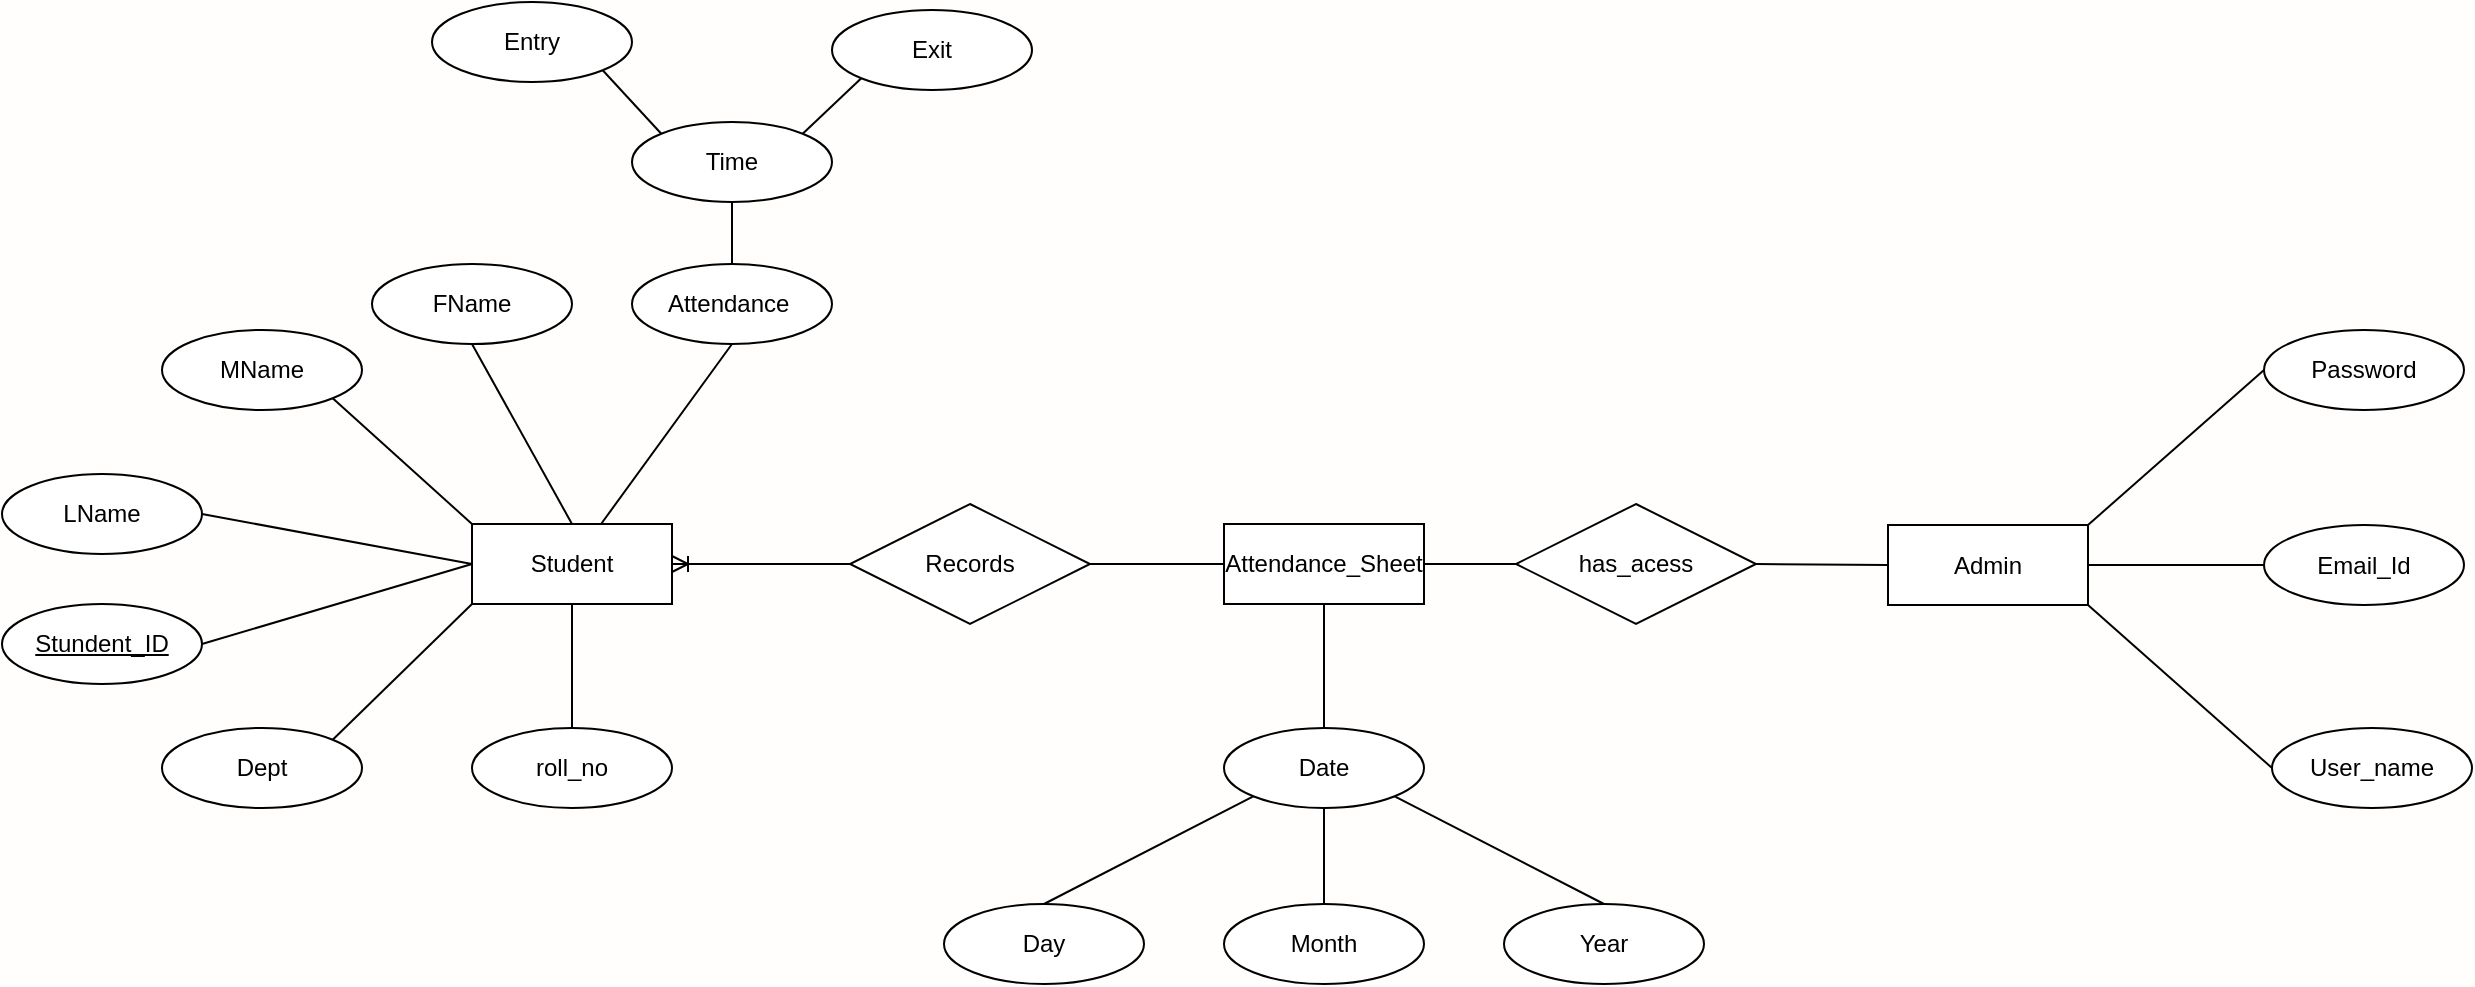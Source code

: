 <mxfile version="23.1.5" type="github">
  <diagram name="Page-1" id="DgpuKHjxEWx8Ns0ZsAMF">
    <mxGraphModel dx="2794" dy="462" grid="0" gridSize="10" guides="1" tooltips="1" connect="1" arrows="1" fold="1" page="1" pageScale="1" pageWidth="850" pageHeight="1100" background="#FFFEFC" math="0" shadow="0">
      <root>
        <mxCell id="0" />
        <mxCell id="1" parent="0" />
        <mxCell id="zGR_n4vvHq5kaKpm3KRo-1" value="Student" style="whiteSpace=wrap;html=1;align=center;" parent="1" vertex="1">
          <mxGeometry x="118" y="349" width="100" height="40" as="geometry" />
        </mxCell>
        <mxCell id="zGR_n4vvHq5kaKpm3KRo-2" value="Records" style="shape=rhombus;perimeter=rhombusPerimeter;whiteSpace=wrap;html=1;align=center;" parent="1" vertex="1">
          <mxGeometry x="307" y="339" width="120" height="60" as="geometry" />
        </mxCell>
        <mxCell id="zGR_n4vvHq5kaKpm3KRo-3" value="" style="edgeStyle=entityRelationEdgeStyle;fontSize=12;html=1;endArrow=ERoneToMany;rounded=0;entryX=1;entryY=0.5;entryDx=0;entryDy=0;exitX=0;exitY=0.5;exitDx=0;exitDy=0;" parent="1" source="zGR_n4vvHq5kaKpm3KRo-2" target="zGR_n4vvHq5kaKpm3KRo-1" edge="1">
          <mxGeometry width="100" height="100" relative="1" as="geometry">
            <mxPoint x="361" y="481" as="sourcePoint" />
            <mxPoint x="461" y="381" as="targetPoint" />
          </mxGeometry>
        </mxCell>
        <mxCell id="zGR_n4vvHq5kaKpm3KRo-4" value="Attendance_Sheet" style="whiteSpace=wrap;html=1;align=center;" parent="1" vertex="1">
          <mxGeometry x="494" y="349" width="100" height="40" as="geometry" />
        </mxCell>
        <mxCell id="zGR_n4vvHq5kaKpm3KRo-10" value="" style="endArrow=none;html=1;rounded=0;entryX=0;entryY=0.5;entryDx=0;entryDy=0;exitX=1;exitY=0.5;exitDx=0;exitDy=0;" parent="1" source="zGR_n4vvHq5kaKpm3KRo-2" target="zGR_n4vvHq5kaKpm3KRo-4" edge="1">
          <mxGeometry relative="1" as="geometry">
            <mxPoint x="267" y="432" as="sourcePoint" />
            <mxPoint x="427" y="432" as="targetPoint" />
          </mxGeometry>
        </mxCell>
        <mxCell id="zGR_n4vvHq5kaKpm3KRo-11" value="FName" style="ellipse;whiteSpace=wrap;html=1;align=center;" parent="1" vertex="1">
          <mxGeometry x="68" y="219" width="100" height="40" as="geometry" />
        </mxCell>
        <mxCell id="zGR_n4vvHq5kaKpm3KRo-12" value="LName" style="ellipse;whiteSpace=wrap;html=1;align=center;" parent="1" vertex="1">
          <mxGeometry x="-117" y="324" width="100" height="40" as="geometry" />
        </mxCell>
        <mxCell id="zGR_n4vvHq5kaKpm3KRo-13" value="roll_no" style="ellipse;whiteSpace=wrap;html=1;align=center;" parent="1" vertex="1">
          <mxGeometry x="118" y="451" width="100" height="40" as="geometry" />
        </mxCell>
        <mxCell id="zGR_n4vvHq5kaKpm3KRo-14" value="Date" style="ellipse;whiteSpace=wrap;html=1;align=center;" parent="1" vertex="1">
          <mxGeometry x="494" y="451" width="100" height="40" as="geometry" />
        </mxCell>
        <mxCell id="zGR_n4vvHq5kaKpm3KRo-15" value="Time" style="ellipse;whiteSpace=wrap;html=1;align=center;" parent="1" vertex="1">
          <mxGeometry x="198" y="148" width="100" height="40" as="geometry" />
        </mxCell>
        <mxCell id="zGR_n4vvHq5kaKpm3KRo-16" value="Entry" style="ellipse;whiteSpace=wrap;html=1;align=center;" parent="1" vertex="1">
          <mxGeometry x="98" y="88" width="100" height="40" as="geometry" />
        </mxCell>
        <mxCell id="zGR_n4vvHq5kaKpm3KRo-17" value="Exit" style="ellipse;whiteSpace=wrap;html=1;align=center;" parent="1" vertex="1">
          <mxGeometry x="298" y="92" width="100" height="40" as="geometry" />
        </mxCell>
        <mxCell id="zGR_n4vvHq5kaKpm3KRo-18" value="" style="endArrow=none;html=1;rounded=0;entryX=0.5;entryY=0;entryDx=0;entryDy=0;" parent="1" target="zGR_n4vvHq5kaKpm3KRo-1" edge="1">
          <mxGeometry relative="1" as="geometry">
            <mxPoint x="118" y="259" as="sourcePoint" />
            <mxPoint x="446" y="330" as="targetPoint" />
          </mxGeometry>
        </mxCell>
        <mxCell id="zGR_n4vvHq5kaKpm3KRo-19" value="" style="endArrow=none;html=1;rounded=0;exitX=1;exitY=0.5;exitDx=0;exitDy=0;entryX=0;entryY=0.5;entryDx=0;entryDy=0;" parent="1" source="zGR_n4vvHq5kaKpm3KRo-12" target="zGR_n4vvHq5kaKpm3KRo-1" edge="1">
          <mxGeometry relative="1" as="geometry">
            <mxPoint x="178" y="302" as="sourcePoint" />
            <mxPoint x="178" y="359" as="targetPoint" />
          </mxGeometry>
        </mxCell>
        <mxCell id="zGR_n4vvHq5kaKpm3KRo-20" value="" style="endArrow=none;html=1;rounded=0;exitX=0.5;exitY=1;exitDx=0;exitDy=0;entryX=0.5;entryY=0;entryDx=0;entryDy=0;" parent="1" source="zGR_n4vvHq5kaKpm3KRo-1" target="zGR_n4vvHq5kaKpm3KRo-13" edge="1">
          <mxGeometry relative="1" as="geometry">
            <mxPoint x="286" y="330" as="sourcePoint" />
            <mxPoint x="446" y="330" as="targetPoint" />
          </mxGeometry>
        </mxCell>
        <mxCell id="zGR_n4vvHq5kaKpm3KRo-25" value="" style="endArrow=none;html=1;rounded=0;entryX=0;entryY=0;entryDx=0;entryDy=0;exitX=1;exitY=1;exitDx=0;exitDy=0;" parent="1" source="zGR_n4vvHq5kaKpm3KRo-16" target="zGR_n4vvHq5kaKpm3KRo-15" edge="1">
          <mxGeometry relative="1" as="geometry">
            <mxPoint x="468" y="213" as="sourcePoint" />
            <mxPoint x="382" y="319" as="targetPoint" />
          </mxGeometry>
        </mxCell>
        <mxCell id="zGR_n4vvHq5kaKpm3KRo-26" value="" style="endArrow=none;html=1;rounded=0;entryX=0;entryY=1;entryDx=0;entryDy=0;exitX=1;exitY=0;exitDx=0;exitDy=0;" parent="1" source="zGR_n4vvHq5kaKpm3KRo-15" target="zGR_n4vvHq5kaKpm3KRo-17" edge="1">
          <mxGeometry relative="1" as="geometry">
            <mxPoint x="222" y="319" as="sourcePoint" />
            <mxPoint x="382" y="319" as="targetPoint" />
          </mxGeometry>
        </mxCell>
        <mxCell id="zGR_n4vvHq5kaKpm3KRo-31" value="" style="endArrow=none;html=1;rounded=0;entryX=0.5;entryY=0;entryDx=0;entryDy=0;exitX=0.5;exitY=1;exitDx=0;exitDy=0;" parent="1" source="zGR_n4vvHq5kaKpm3KRo-4" target="zGR_n4vvHq5kaKpm3KRo-14" edge="1">
          <mxGeometry relative="1" as="geometry">
            <mxPoint x="222" y="330" as="sourcePoint" />
            <mxPoint x="382" y="330" as="targetPoint" />
          </mxGeometry>
        </mxCell>
        <mxCell id="zGR_n4vvHq5kaKpm3KRo-32" value="" style="endArrow=none;html=1;rounded=0;entryX=0.5;entryY=1;entryDx=0;entryDy=0;exitX=0.5;exitY=0;exitDx=0;exitDy=0;" parent="1" source="00SsRhGYBgGbK0nxNPzt-5" target="zGR_n4vvHq5kaKpm3KRo-15" edge="1">
          <mxGeometry relative="1" as="geometry">
            <mxPoint x="552" y="344" as="sourcePoint" />
            <mxPoint x="382" y="330" as="targetPoint" />
          </mxGeometry>
        </mxCell>
        <mxCell id="zGR_n4vvHq5kaKpm3KRo-33" value="Day" style="ellipse;whiteSpace=wrap;html=1;align=center;" parent="1" vertex="1">
          <mxGeometry x="354" y="539" width="100" height="40" as="geometry" />
        </mxCell>
        <mxCell id="zGR_n4vvHq5kaKpm3KRo-34" value="Month" style="ellipse;whiteSpace=wrap;html=1;align=center;" parent="1" vertex="1">
          <mxGeometry x="494" y="539" width="100" height="40" as="geometry" />
        </mxCell>
        <mxCell id="zGR_n4vvHq5kaKpm3KRo-35" value="Year" style="ellipse;whiteSpace=wrap;html=1;align=center;" parent="1" vertex="1">
          <mxGeometry x="634" y="539" width="100" height="40" as="geometry" />
        </mxCell>
        <mxCell id="zGR_n4vvHq5kaKpm3KRo-36" value="" style="endArrow=none;html=1;rounded=0;entryX=0.5;entryY=0;entryDx=0;entryDy=0;exitX=0;exitY=1;exitDx=0;exitDy=0;" parent="1" source="zGR_n4vvHq5kaKpm3KRo-14" target="zGR_n4vvHq5kaKpm3KRo-33" edge="1">
          <mxGeometry relative="1" as="geometry">
            <mxPoint x="222" y="404" as="sourcePoint" />
            <mxPoint x="382" y="404" as="targetPoint" />
          </mxGeometry>
        </mxCell>
        <mxCell id="zGR_n4vvHq5kaKpm3KRo-37" value="" style="endArrow=none;html=1;rounded=0;entryX=0.5;entryY=0;entryDx=0;entryDy=0;exitX=0.5;exitY=1;exitDx=0;exitDy=0;" parent="1" source="zGR_n4vvHq5kaKpm3KRo-14" target="zGR_n4vvHq5kaKpm3KRo-34" edge="1">
          <mxGeometry relative="1" as="geometry">
            <mxPoint x="232" y="414" as="sourcePoint" />
            <mxPoint x="392" y="414" as="targetPoint" />
          </mxGeometry>
        </mxCell>
        <mxCell id="zGR_n4vvHq5kaKpm3KRo-38" value="" style="endArrow=none;html=1;rounded=0;entryX=0.5;entryY=0;entryDx=0;entryDy=0;exitX=1;exitY=1;exitDx=0;exitDy=0;" parent="1" source="zGR_n4vvHq5kaKpm3KRo-14" target="zGR_n4vvHq5kaKpm3KRo-35" edge="1">
          <mxGeometry relative="1" as="geometry">
            <mxPoint x="242" y="424" as="sourcePoint" />
            <mxPoint x="402" y="424" as="targetPoint" />
          </mxGeometry>
        </mxCell>
        <mxCell id="zGR_n4vvHq5kaKpm3KRo-40" value="Dept" style="ellipse;whiteSpace=wrap;html=1;align=center;" parent="1" vertex="1">
          <mxGeometry x="-37" y="451" width="100" height="40" as="geometry" />
        </mxCell>
        <mxCell id="zGR_n4vvHq5kaKpm3KRo-41" value="MName" style="ellipse;whiteSpace=wrap;html=1;align=center;" parent="1" vertex="1">
          <mxGeometry x="-37" y="252" width="100" height="40" as="geometry" />
        </mxCell>
        <mxCell id="zGR_n4vvHq5kaKpm3KRo-42" value="" style="endArrow=none;html=1;rounded=0;exitX=0;exitY=1;exitDx=0;exitDy=0;entryX=1;entryY=0;entryDx=0;entryDy=0;" parent="1" source="zGR_n4vvHq5kaKpm3KRo-1" target="zGR_n4vvHq5kaKpm3KRo-40" edge="1">
          <mxGeometry relative="1" as="geometry">
            <mxPoint x="178" y="399" as="sourcePoint" />
            <mxPoint x="178" y="461" as="targetPoint" />
          </mxGeometry>
        </mxCell>
        <mxCell id="zGR_n4vvHq5kaKpm3KRo-43" value="" style="endArrow=none;html=1;rounded=0;exitX=1;exitY=1;exitDx=0;exitDy=0;entryX=0;entryY=0;entryDx=0;entryDy=0;" parent="1" source="zGR_n4vvHq5kaKpm3KRo-41" target="zGR_n4vvHq5kaKpm3KRo-1" edge="1">
          <mxGeometry relative="1" as="geometry">
            <mxPoint x="73" y="379" as="sourcePoint" />
            <mxPoint x="128" y="379" as="targetPoint" />
          </mxGeometry>
        </mxCell>
        <mxCell id="zGR_n4vvHq5kaKpm3KRo-45" value="" style="endArrow=none;html=1;rounded=0;exitX=1;exitY=0.5;exitDx=0;exitDy=0;entryX=0;entryY=0.5;entryDx=0;entryDy=0;" parent="1" source="zGR_n4vvHq5kaKpm3KRo-57" target="zGR_n4vvHq5kaKpm3KRo-1" edge="1">
          <mxGeometry relative="1" as="geometry">
            <mxPoint x="-17.0" y="404" as="sourcePoint" />
            <mxPoint x="446" y="403" as="targetPoint" />
          </mxGeometry>
        </mxCell>
        <mxCell id="zGR_n4vvHq5kaKpm3KRo-57" value="Stundent_ID" style="ellipse;whiteSpace=wrap;html=1;align=center;fontStyle=4;" parent="1" vertex="1">
          <mxGeometry x="-117" y="389" width="100" height="40" as="geometry" />
        </mxCell>
        <mxCell id="zGR_n4vvHq5kaKpm3KRo-58" value="Admin" style="whiteSpace=wrap;html=1;align=center;" parent="1" vertex="1">
          <mxGeometry x="826" y="349.5" width="100" height="40" as="geometry" />
        </mxCell>
        <mxCell id="zGR_n4vvHq5kaKpm3KRo-59" value="User_name" style="ellipse;whiteSpace=wrap;html=1;align=center;" parent="1" vertex="1">
          <mxGeometry x="1018" y="451" width="100" height="40" as="geometry" />
        </mxCell>
        <mxCell id="zGR_n4vvHq5kaKpm3KRo-60" value="Email_Id" style="ellipse;whiteSpace=wrap;html=1;align=center;" parent="1" vertex="1">
          <mxGeometry x="1014" y="349.5" width="100" height="40" as="geometry" />
        </mxCell>
        <mxCell id="zGR_n4vvHq5kaKpm3KRo-61" value="Password" style="ellipse;whiteSpace=wrap;html=1;align=center;" parent="1" vertex="1">
          <mxGeometry x="1014" y="252" width="100" height="40" as="geometry" />
        </mxCell>
        <mxCell id="zGR_n4vvHq5kaKpm3KRo-62" value="" style="endArrow=none;html=1;rounded=0;entryX=0;entryY=0.5;entryDx=0;entryDy=0;exitX=1;exitY=1;exitDx=0;exitDy=0;" parent="1" source="zGR_n4vvHq5kaKpm3KRo-58" target="zGR_n4vvHq5kaKpm3KRo-59" edge="1">
          <mxGeometry relative="1" as="geometry">
            <mxPoint x="886" y="486.5" as="sourcePoint" />
            <mxPoint x="886" y="399.5" as="targetPoint" />
          </mxGeometry>
        </mxCell>
        <mxCell id="zGR_n4vvHq5kaKpm3KRo-63" value="" style="endArrow=none;html=1;rounded=0;entryX=0;entryY=0.5;entryDx=0;entryDy=0;exitX=1;exitY=0.5;exitDx=0;exitDy=0;" parent="1" source="zGR_n4vvHq5kaKpm3KRo-58" target="zGR_n4vvHq5kaKpm3KRo-60" edge="1">
          <mxGeometry relative="1" as="geometry">
            <mxPoint x="836" y="359.5" as="sourcePoint" />
            <mxPoint x="756" y="281.5" as="targetPoint" />
          </mxGeometry>
        </mxCell>
        <mxCell id="zGR_n4vvHq5kaKpm3KRo-64" value="" style="endArrow=none;html=1;rounded=0;entryX=0;entryY=0.5;entryDx=0;entryDy=0;exitX=1;exitY=0;exitDx=0;exitDy=0;" parent="1" source="zGR_n4vvHq5kaKpm3KRo-58" target="zGR_n4vvHq5kaKpm3KRo-61" edge="1">
          <mxGeometry relative="1" as="geometry">
            <mxPoint x="886" y="359.5" as="sourcePoint" />
            <mxPoint x="886" y="287.5" as="targetPoint" />
          </mxGeometry>
        </mxCell>
        <mxCell id="zGR_n4vvHq5kaKpm3KRo-65" value="has_acess" style="shape=rhombus;perimeter=rhombusPerimeter;whiteSpace=wrap;html=1;align=center;" parent="1" vertex="1">
          <mxGeometry x="640" y="339" width="120" height="60" as="geometry" />
        </mxCell>
        <mxCell id="zGR_n4vvHq5kaKpm3KRo-70" value="" style="endArrow=none;html=1;rounded=0;exitX=1;exitY=0.5;exitDx=0;exitDy=0;entryX=0;entryY=0.5;entryDx=0;entryDy=0;" parent="1" source="zGR_n4vvHq5kaKpm3KRo-4" target="zGR_n4vvHq5kaKpm3KRo-65" edge="1">
          <mxGeometry relative="1" as="geometry">
            <mxPoint x="534" y="429" as="sourcePoint" />
            <mxPoint x="694" y="429" as="targetPoint" />
          </mxGeometry>
        </mxCell>
        <mxCell id="zGR_n4vvHq5kaKpm3KRo-71" value="" style="endArrow=none;html=1;rounded=0;exitX=1;exitY=0.5;exitDx=0;exitDy=0;entryX=0;entryY=0.5;entryDx=0;entryDy=0;" parent="1" source="zGR_n4vvHq5kaKpm3KRo-65" target="zGR_n4vvHq5kaKpm3KRo-58" edge="1">
          <mxGeometry relative="1" as="geometry">
            <mxPoint x="542" y="379" as="sourcePoint" />
            <mxPoint x="639" y="379" as="targetPoint" />
          </mxGeometry>
        </mxCell>
        <mxCell id="00SsRhGYBgGbK0nxNPzt-5" value="Attendance&amp;nbsp;" style="ellipse;whiteSpace=wrap;html=1;align=center;" vertex="1" parent="1">
          <mxGeometry x="198" y="219" width="100" height="40" as="geometry" />
        </mxCell>
        <mxCell id="00SsRhGYBgGbK0nxNPzt-7" value="" style="endArrow=none;html=1;rounded=0;exitX=0.5;exitY=1;exitDx=0;exitDy=0;" edge="1" parent="1" source="00SsRhGYBgGbK0nxNPzt-5" target="zGR_n4vvHq5kaKpm3KRo-1">
          <mxGeometry relative="1" as="geometry">
            <mxPoint x="128" y="269" as="sourcePoint" />
            <mxPoint x="202" y="321" as="targetPoint" />
          </mxGeometry>
        </mxCell>
      </root>
    </mxGraphModel>
  </diagram>
</mxfile>
